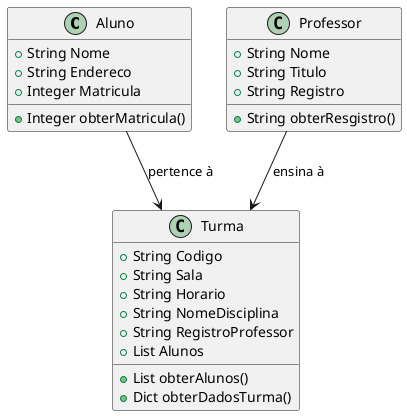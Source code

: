 @startuml Diagrama de Classe
  class Aluno {
    +String Nome
    +String Endereco
    +Integer Matricula

    +Integer obterMatricula()
  }

  class Turma {
    +String Codigo
    +String Sala
    +String Horario
    +String NomeDisciplina
    +String RegistroProfessor
    +List Alunos
    +List obterAlunos()
    +Dict obterDadosTurma()  
  }

  class Professor {
    +String Nome
    +String Titulo
    +String Registro
    +String obterResgistro()
  }

  Aluno --> Turma : pertence à
  Professor --> Turma : ensina à
@enduml